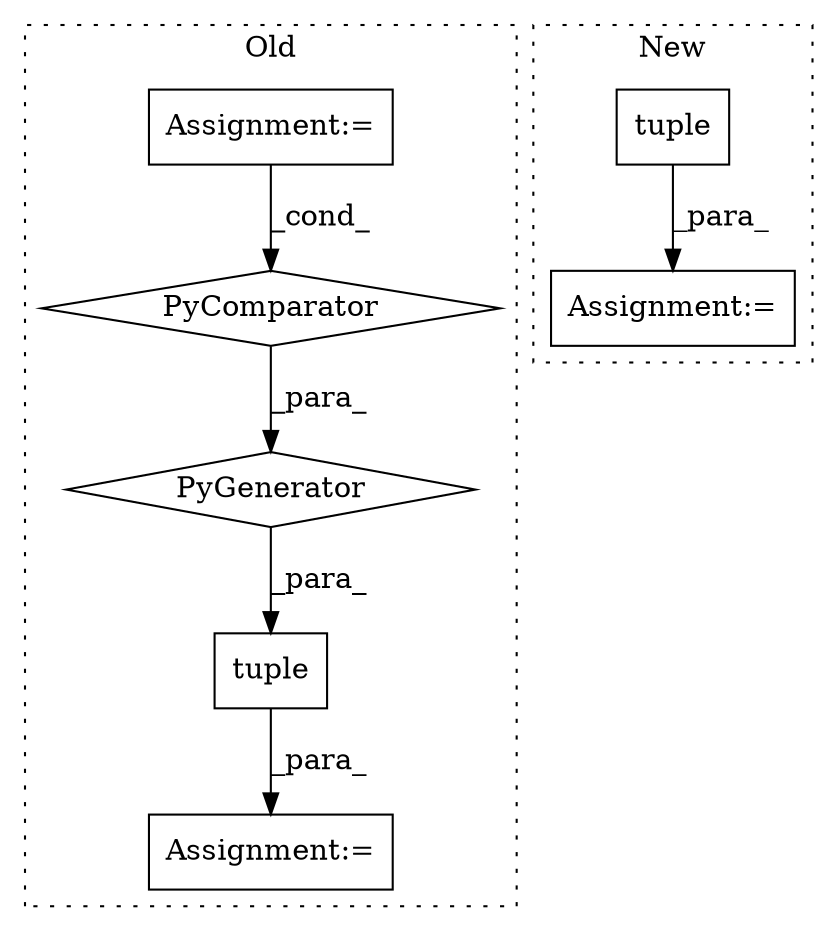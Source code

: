 digraph G {
subgraph cluster0 {
1 [label="PyGenerator" a="107" s="8300" l="126" shape="diamond"];
3 [label="PyComparator" a="113" s="8370" l="50" shape="diamond"];
5 [label="Assignment:=" a="7" s="8272" l="1" shape="box"];
6 [label="Assignment:=" a="7" s="8172" l="1" shape="box"];
7 [label="tuple" a="32" s="8283,8426" l="17,-3" shape="box"];
label = "Old";
style="dotted";
}
subgraph cluster1 {
2 [label="tuple" a="32" s="7287,7423" l="17,-3" shape="box"];
4 [label="Assignment:=" a="7" s="7262" l="1" shape="box"];
label = "New";
style="dotted";
}
1 -> 7 [label="_para_"];
2 -> 4 [label="_para_"];
3 -> 1 [label="_para_"];
6 -> 3 [label="_cond_"];
7 -> 5 [label="_para_"];
}